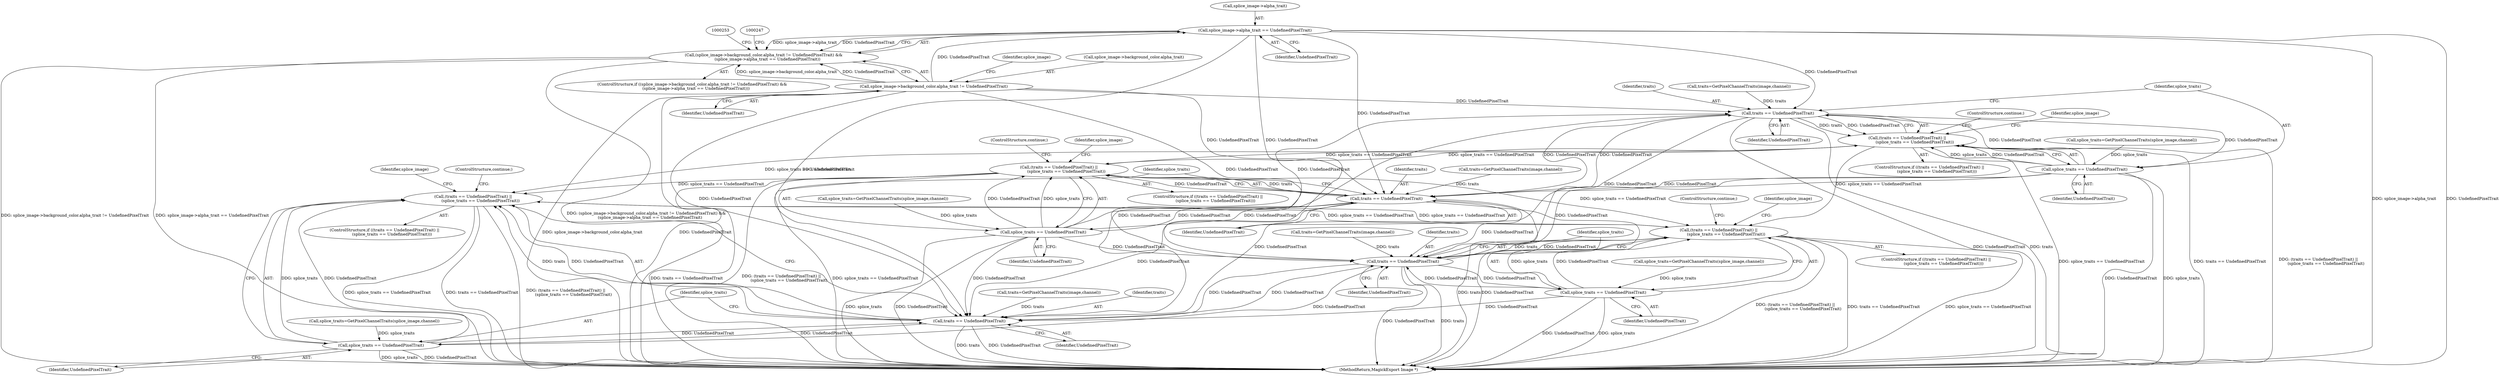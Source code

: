 digraph "0_ImageMagick_7b1cf5784b5bcd85aa9293ecf56769f68c037231@pointer" {
"1000241" [label="(Call,splice_image->alpha_trait == UndefinedPixelTrait)"];
"1000234" [label="(Call,splice_image->background_color.alpha_trait != UndefinedPixelTrait)"];
"1000233" [label="(Call,(splice_image->background_color.alpha_trait != UndefinedPixelTrait) &&\n      (splice_image->alpha_trait == UndefinedPixelTrait))"];
"1000561" [label="(Call,traits == UndefinedPixelTrait)"];
"1000560" [label="(Call,(traits == UndefinedPixelTrait) ||\n            (splice_traits == UndefinedPixelTrait))"];
"1000688" [label="(Call,(traits == UndefinedPixelTrait) ||\n            (splice_traits == UndefinedPixelTrait))"];
"1000921" [label="(Call,(traits == UndefinedPixelTrait) ||\n            (splice_traits == UndefinedPixelTrait))"];
"1001049" [label="(Call,(traits == UndefinedPixelTrait) ||\n            (splice_traits == UndefinedPixelTrait))"];
"1000564" [label="(Call,splice_traits == UndefinedPixelTrait)"];
"1000689" [label="(Call,traits == UndefinedPixelTrait)"];
"1000692" [label="(Call,splice_traits == UndefinedPixelTrait)"];
"1000922" [label="(Call,traits == UndefinedPixelTrait)"];
"1000925" [label="(Call,splice_traits == UndefinedPixelTrait)"];
"1001050" [label="(Call,traits == UndefinedPixelTrait)"];
"1001053" [label="(Call,splice_traits == UndefinedPixelTrait)"];
"1000909" [label="(Call,traits=GetPixelChannelTraits(image,channel))"];
"1001056" [label="(ControlStructure,continue;)"];
"1000922" [label="(Call,traits == UndefinedPixelTrait)"];
"1000926" [label="(Identifier,splice_traits)"];
"1000687" [label="(ControlStructure,if ((traits == UndefinedPixelTrait) ||\n            (splice_traits == UndefinedPixelTrait)))"];
"1001043" [label="(Call,splice_traits=GetPixelChannelTraits(splice_image,channel))"];
"1000928" [label="(ControlStructure,continue;)"];
"1000692" [label="(Call,splice_traits == UndefinedPixelTrait)"];
"1000682" [label="(Call,splice_traits=GetPixelChannelTraits(splice_image,channel))"];
"1000927" [label="(Identifier,UndefinedPixelTrait)"];
"1001055" [label="(Identifier,UndefinedPixelTrait)"];
"1000565" [label="(Identifier,splice_traits)"];
"1001052" [label="(Identifier,UndefinedPixelTrait)"];
"1000560" [label="(Call,(traits == UndefinedPixelTrait) ||\n            (splice_traits == UndefinedPixelTrait))"];
"1000569" [label="(Identifier,splice_image)"];
"1000561" [label="(Call,traits == UndefinedPixelTrait)"];
"1001053" [label="(Call,splice_traits == UndefinedPixelTrait)"];
"1000564" [label="(Call,splice_traits == UndefinedPixelTrait)"];
"1000924" [label="(Identifier,UndefinedPixelTrait)"];
"1001051" [label="(Identifier,traits)"];
"1000920" [label="(ControlStructure,if ((traits == UndefinedPixelTrait) ||\n            (splice_traits == UndefinedPixelTrait)))"];
"1001037" [label="(Call,traits=GetPixelChannelTraits(image,channel))"];
"1000921" [label="(Call,(traits == UndefinedPixelTrait) ||\n            (splice_traits == UndefinedPixelTrait))"];
"1000562" [label="(Identifier,traits)"];
"1000690" [label="(Identifier,traits)"];
"1000694" [label="(Identifier,UndefinedPixelTrait)"];
"1000925" [label="(Call,splice_traits == UndefinedPixelTrait)"];
"1001150" [label="(MethodReturn,MagickExport Image *)"];
"1001050" [label="(Call,traits == UndefinedPixelTrait)"];
"1000697" [label="(Identifier,splice_image)"];
"1000234" [label="(Call,splice_image->background_color.alpha_trait != UndefinedPixelTrait)"];
"1000689" [label="(Call,traits == UndefinedPixelTrait)"];
"1000559" [label="(ControlStructure,if ((traits == UndefinedPixelTrait) ||\n            (splice_traits == UndefinedPixelTrait)))"];
"1000923" [label="(Identifier,traits)"];
"1000676" [label="(Call,traits=GetPixelChannelTraits(image,channel))"];
"1000245" [label="(Identifier,UndefinedPixelTrait)"];
"1000232" [label="(ControlStructure,if ((splice_image->background_color.alpha_trait != UndefinedPixelTrait) &&\n      (splice_image->alpha_trait == UndefinedPixelTrait)))"];
"1001058" [label="(Identifier,splice_image)"];
"1000930" [label="(Identifier,splice_image)"];
"1000691" [label="(Identifier,UndefinedPixelTrait)"];
"1000233" [label="(Call,(splice_image->background_color.alpha_trait != UndefinedPixelTrait) &&\n      (splice_image->alpha_trait == UndefinedPixelTrait))"];
"1000243" [label="(Identifier,splice_image)"];
"1000242" [label="(Call,splice_image->alpha_trait)"];
"1000235" [label="(Call,splice_image->background_color.alpha_trait)"];
"1000548" [label="(Call,traits=GetPixelChannelTraits(image,channel))"];
"1000563" [label="(Identifier,UndefinedPixelTrait)"];
"1000567" [label="(ControlStructure,continue;)"];
"1001049" [label="(Call,(traits == UndefinedPixelTrait) ||\n            (splice_traits == UndefinedPixelTrait))"];
"1000241" [label="(Call,splice_image->alpha_trait == UndefinedPixelTrait)"];
"1000566" [label="(Identifier,UndefinedPixelTrait)"];
"1001048" [label="(ControlStructure,if ((traits == UndefinedPixelTrait) ||\n            (splice_traits == UndefinedPixelTrait)))"];
"1000915" [label="(Call,splice_traits=GetPixelChannelTraits(splice_image,channel))"];
"1000688" [label="(Call,(traits == UndefinedPixelTrait) ||\n            (splice_traits == UndefinedPixelTrait))"];
"1001054" [label="(Identifier,splice_traits)"];
"1000554" [label="(Call,splice_traits=GetPixelChannelTraits(splice_image,channel))"];
"1000693" [label="(Identifier,splice_traits)"];
"1000240" [label="(Identifier,UndefinedPixelTrait)"];
"1000695" [label="(ControlStructure,continue;)"];
"1000241" -> "1000233"  [label="AST: "];
"1000241" -> "1000245"  [label="CFG: "];
"1000242" -> "1000241"  [label="AST: "];
"1000245" -> "1000241"  [label="AST: "];
"1000233" -> "1000241"  [label="CFG: "];
"1000241" -> "1001150"  [label="DDG: splice_image->alpha_trait"];
"1000241" -> "1001150"  [label="DDG: UndefinedPixelTrait"];
"1000241" -> "1000233"  [label="DDG: splice_image->alpha_trait"];
"1000241" -> "1000233"  [label="DDG: UndefinedPixelTrait"];
"1000234" -> "1000241"  [label="DDG: UndefinedPixelTrait"];
"1000241" -> "1000561"  [label="DDG: UndefinedPixelTrait"];
"1000241" -> "1000689"  [label="DDG: UndefinedPixelTrait"];
"1000241" -> "1000922"  [label="DDG: UndefinedPixelTrait"];
"1000241" -> "1001050"  [label="DDG: UndefinedPixelTrait"];
"1000234" -> "1000233"  [label="AST: "];
"1000234" -> "1000240"  [label="CFG: "];
"1000235" -> "1000234"  [label="AST: "];
"1000240" -> "1000234"  [label="AST: "];
"1000243" -> "1000234"  [label="CFG: "];
"1000233" -> "1000234"  [label="CFG: "];
"1000234" -> "1001150"  [label="DDG: splice_image->background_color.alpha_trait"];
"1000234" -> "1001150"  [label="DDG: UndefinedPixelTrait"];
"1000234" -> "1000233"  [label="DDG: splice_image->background_color.alpha_trait"];
"1000234" -> "1000233"  [label="DDG: UndefinedPixelTrait"];
"1000234" -> "1000561"  [label="DDG: UndefinedPixelTrait"];
"1000234" -> "1000689"  [label="DDG: UndefinedPixelTrait"];
"1000234" -> "1000922"  [label="DDG: UndefinedPixelTrait"];
"1000234" -> "1001050"  [label="DDG: UndefinedPixelTrait"];
"1000233" -> "1000232"  [label="AST: "];
"1000247" -> "1000233"  [label="CFG: "];
"1000253" -> "1000233"  [label="CFG: "];
"1000233" -> "1001150"  [label="DDG: (splice_image->background_color.alpha_trait != UndefinedPixelTrait) &&\n      (splice_image->alpha_trait == UndefinedPixelTrait)"];
"1000233" -> "1001150"  [label="DDG: splice_image->background_color.alpha_trait != UndefinedPixelTrait"];
"1000233" -> "1001150"  [label="DDG: splice_image->alpha_trait == UndefinedPixelTrait"];
"1000561" -> "1000560"  [label="AST: "];
"1000561" -> "1000563"  [label="CFG: "];
"1000562" -> "1000561"  [label="AST: "];
"1000563" -> "1000561"  [label="AST: "];
"1000565" -> "1000561"  [label="CFG: "];
"1000560" -> "1000561"  [label="CFG: "];
"1000561" -> "1001150"  [label="DDG: UndefinedPixelTrait"];
"1000561" -> "1001150"  [label="DDG: traits"];
"1000561" -> "1000560"  [label="DDG: traits"];
"1000561" -> "1000560"  [label="DDG: UndefinedPixelTrait"];
"1000548" -> "1000561"  [label="DDG: traits"];
"1000692" -> "1000561"  [label="DDG: UndefinedPixelTrait"];
"1000689" -> "1000561"  [label="DDG: UndefinedPixelTrait"];
"1000564" -> "1000561"  [label="DDG: UndefinedPixelTrait"];
"1000561" -> "1000564"  [label="DDG: UndefinedPixelTrait"];
"1000561" -> "1000689"  [label="DDG: UndefinedPixelTrait"];
"1000561" -> "1000922"  [label="DDG: UndefinedPixelTrait"];
"1000561" -> "1001050"  [label="DDG: UndefinedPixelTrait"];
"1000560" -> "1000559"  [label="AST: "];
"1000560" -> "1000564"  [label="CFG: "];
"1000564" -> "1000560"  [label="AST: "];
"1000567" -> "1000560"  [label="CFG: "];
"1000569" -> "1000560"  [label="CFG: "];
"1000560" -> "1001150"  [label="DDG: (traits == UndefinedPixelTrait) ||\n            (splice_traits == UndefinedPixelTrait)"];
"1000560" -> "1001150"  [label="DDG: splice_traits == UndefinedPixelTrait"];
"1000560" -> "1001150"  [label="DDG: traits == UndefinedPixelTrait"];
"1000688" -> "1000560"  [label="DDG: splice_traits == UndefinedPixelTrait"];
"1000564" -> "1000560"  [label="DDG: splice_traits"];
"1000564" -> "1000560"  [label="DDG: UndefinedPixelTrait"];
"1000560" -> "1000688"  [label="DDG: splice_traits == UndefinedPixelTrait"];
"1000560" -> "1000921"  [label="DDG: splice_traits == UndefinedPixelTrait"];
"1000560" -> "1001049"  [label="DDG: splice_traits == UndefinedPixelTrait"];
"1000688" -> "1000687"  [label="AST: "];
"1000688" -> "1000689"  [label="CFG: "];
"1000688" -> "1000692"  [label="CFG: "];
"1000689" -> "1000688"  [label="AST: "];
"1000692" -> "1000688"  [label="AST: "];
"1000695" -> "1000688"  [label="CFG: "];
"1000697" -> "1000688"  [label="CFG: "];
"1000688" -> "1001150"  [label="DDG: traits == UndefinedPixelTrait"];
"1000688" -> "1001150"  [label="DDG: (traits == UndefinedPixelTrait) ||\n            (splice_traits == UndefinedPixelTrait)"];
"1000688" -> "1001150"  [label="DDG: splice_traits == UndefinedPixelTrait"];
"1000689" -> "1000688"  [label="DDG: traits"];
"1000689" -> "1000688"  [label="DDG: UndefinedPixelTrait"];
"1000692" -> "1000688"  [label="DDG: splice_traits"];
"1000692" -> "1000688"  [label="DDG: UndefinedPixelTrait"];
"1000688" -> "1000921"  [label="DDG: splice_traits == UndefinedPixelTrait"];
"1000688" -> "1001049"  [label="DDG: splice_traits == UndefinedPixelTrait"];
"1000921" -> "1000920"  [label="AST: "];
"1000921" -> "1000922"  [label="CFG: "];
"1000921" -> "1000925"  [label="CFG: "];
"1000922" -> "1000921"  [label="AST: "];
"1000925" -> "1000921"  [label="AST: "];
"1000928" -> "1000921"  [label="CFG: "];
"1000930" -> "1000921"  [label="CFG: "];
"1000921" -> "1001150"  [label="DDG: (traits == UndefinedPixelTrait) ||\n            (splice_traits == UndefinedPixelTrait)"];
"1000921" -> "1001150"  [label="DDG: splice_traits == UndefinedPixelTrait"];
"1000921" -> "1001150"  [label="DDG: traits == UndefinedPixelTrait"];
"1000922" -> "1000921"  [label="DDG: traits"];
"1000922" -> "1000921"  [label="DDG: UndefinedPixelTrait"];
"1001049" -> "1000921"  [label="DDG: splice_traits == UndefinedPixelTrait"];
"1000925" -> "1000921"  [label="DDG: splice_traits"];
"1000925" -> "1000921"  [label="DDG: UndefinedPixelTrait"];
"1000921" -> "1001049"  [label="DDG: splice_traits == UndefinedPixelTrait"];
"1001049" -> "1001048"  [label="AST: "];
"1001049" -> "1001050"  [label="CFG: "];
"1001049" -> "1001053"  [label="CFG: "];
"1001050" -> "1001049"  [label="AST: "];
"1001053" -> "1001049"  [label="AST: "];
"1001056" -> "1001049"  [label="CFG: "];
"1001058" -> "1001049"  [label="CFG: "];
"1001049" -> "1001150"  [label="DDG: (traits == UndefinedPixelTrait) ||\n            (splice_traits == UndefinedPixelTrait)"];
"1001049" -> "1001150"  [label="DDG: traits == UndefinedPixelTrait"];
"1001049" -> "1001150"  [label="DDG: splice_traits == UndefinedPixelTrait"];
"1001050" -> "1001049"  [label="DDG: traits"];
"1001050" -> "1001049"  [label="DDG: UndefinedPixelTrait"];
"1001053" -> "1001049"  [label="DDG: splice_traits"];
"1001053" -> "1001049"  [label="DDG: UndefinedPixelTrait"];
"1000564" -> "1000566"  [label="CFG: "];
"1000565" -> "1000564"  [label="AST: "];
"1000566" -> "1000564"  [label="AST: "];
"1000564" -> "1001150"  [label="DDG: UndefinedPixelTrait"];
"1000564" -> "1001150"  [label="DDG: splice_traits"];
"1000554" -> "1000564"  [label="DDG: splice_traits"];
"1000564" -> "1000689"  [label="DDG: UndefinedPixelTrait"];
"1000564" -> "1000922"  [label="DDG: UndefinedPixelTrait"];
"1000564" -> "1001050"  [label="DDG: UndefinedPixelTrait"];
"1000689" -> "1000691"  [label="CFG: "];
"1000690" -> "1000689"  [label="AST: "];
"1000691" -> "1000689"  [label="AST: "];
"1000693" -> "1000689"  [label="CFG: "];
"1000689" -> "1001150"  [label="DDG: traits"];
"1000689" -> "1001150"  [label="DDG: UndefinedPixelTrait"];
"1000676" -> "1000689"  [label="DDG: traits"];
"1000692" -> "1000689"  [label="DDG: UndefinedPixelTrait"];
"1000689" -> "1000692"  [label="DDG: UndefinedPixelTrait"];
"1000689" -> "1000922"  [label="DDG: UndefinedPixelTrait"];
"1000689" -> "1001050"  [label="DDG: UndefinedPixelTrait"];
"1000692" -> "1000694"  [label="CFG: "];
"1000693" -> "1000692"  [label="AST: "];
"1000694" -> "1000692"  [label="AST: "];
"1000692" -> "1001150"  [label="DDG: splice_traits"];
"1000692" -> "1001150"  [label="DDG: UndefinedPixelTrait"];
"1000682" -> "1000692"  [label="DDG: splice_traits"];
"1000692" -> "1000922"  [label="DDG: UndefinedPixelTrait"];
"1000692" -> "1001050"  [label="DDG: UndefinedPixelTrait"];
"1000922" -> "1000924"  [label="CFG: "];
"1000923" -> "1000922"  [label="AST: "];
"1000924" -> "1000922"  [label="AST: "];
"1000926" -> "1000922"  [label="CFG: "];
"1000922" -> "1001150"  [label="DDG: traits"];
"1000922" -> "1001150"  [label="DDG: UndefinedPixelTrait"];
"1000909" -> "1000922"  [label="DDG: traits"];
"1000925" -> "1000922"  [label="DDG: UndefinedPixelTrait"];
"1001053" -> "1000922"  [label="DDG: UndefinedPixelTrait"];
"1001050" -> "1000922"  [label="DDG: UndefinedPixelTrait"];
"1000922" -> "1000925"  [label="DDG: UndefinedPixelTrait"];
"1000922" -> "1001050"  [label="DDG: UndefinedPixelTrait"];
"1000925" -> "1000927"  [label="CFG: "];
"1000926" -> "1000925"  [label="AST: "];
"1000927" -> "1000925"  [label="AST: "];
"1000925" -> "1001150"  [label="DDG: splice_traits"];
"1000925" -> "1001150"  [label="DDG: UndefinedPixelTrait"];
"1000915" -> "1000925"  [label="DDG: splice_traits"];
"1000925" -> "1001050"  [label="DDG: UndefinedPixelTrait"];
"1001050" -> "1001052"  [label="CFG: "];
"1001051" -> "1001050"  [label="AST: "];
"1001052" -> "1001050"  [label="AST: "];
"1001054" -> "1001050"  [label="CFG: "];
"1001050" -> "1001150"  [label="DDG: traits"];
"1001050" -> "1001150"  [label="DDG: UndefinedPixelTrait"];
"1001037" -> "1001050"  [label="DDG: traits"];
"1001053" -> "1001050"  [label="DDG: UndefinedPixelTrait"];
"1001050" -> "1001053"  [label="DDG: UndefinedPixelTrait"];
"1001053" -> "1001055"  [label="CFG: "];
"1001054" -> "1001053"  [label="AST: "];
"1001055" -> "1001053"  [label="AST: "];
"1001053" -> "1001150"  [label="DDG: UndefinedPixelTrait"];
"1001053" -> "1001150"  [label="DDG: splice_traits"];
"1001043" -> "1001053"  [label="DDG: splice_traits"];
}
